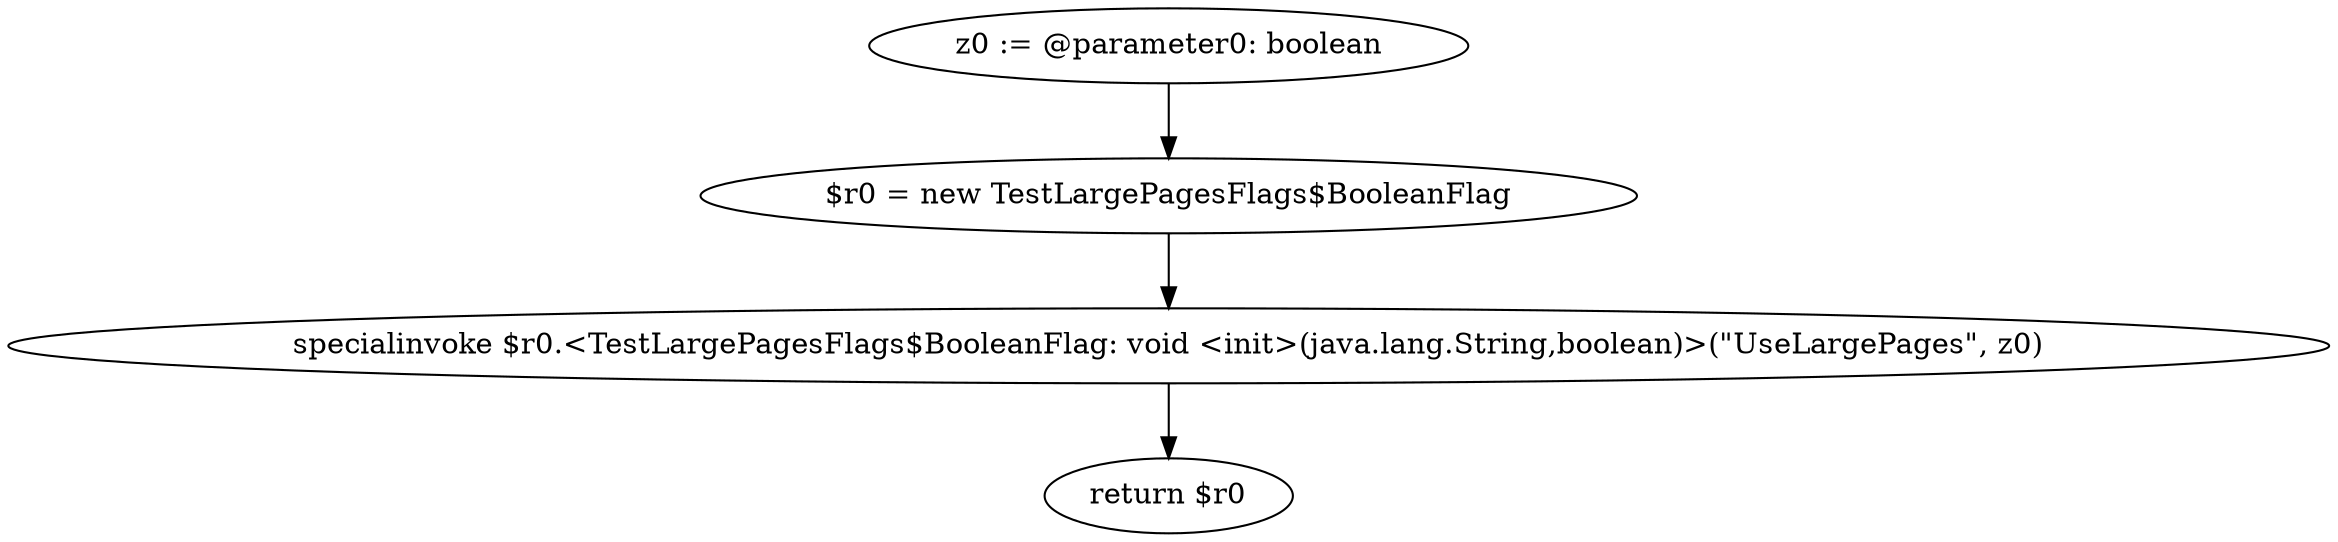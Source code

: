 digraph "unitGraph" {
    "z0 := @parameter0: boolean"
    "$r0 = new TestLargePagesFlags$BooleanFlag"
    "specialinvoke $r0.<TestLargePagesFlags$BooleanFlag: void <init>(java.lang.String,boolean)>(\"UseLargePages\", z0)"
    "return $r0"
    "z0 := @parameter0: boolean"->"$r0 = new TestLargePagesFlags$BooleanFlag";
    "$r0 = new TestLargePagesFlags$BooleanFlag"->"specialinvoke $r0.<TestLargePagesFlags$BooleanFlag: void <init>(java.lang.String,boolean)>(\"UseLargePages\", z0)";
    "specialinvoke $r0.<TestLargePagesFlags$BooleanFlag: void <init>(java.lang.String,boolean)>(\"UseLargePages\", z0)"->"return $r0";
}
